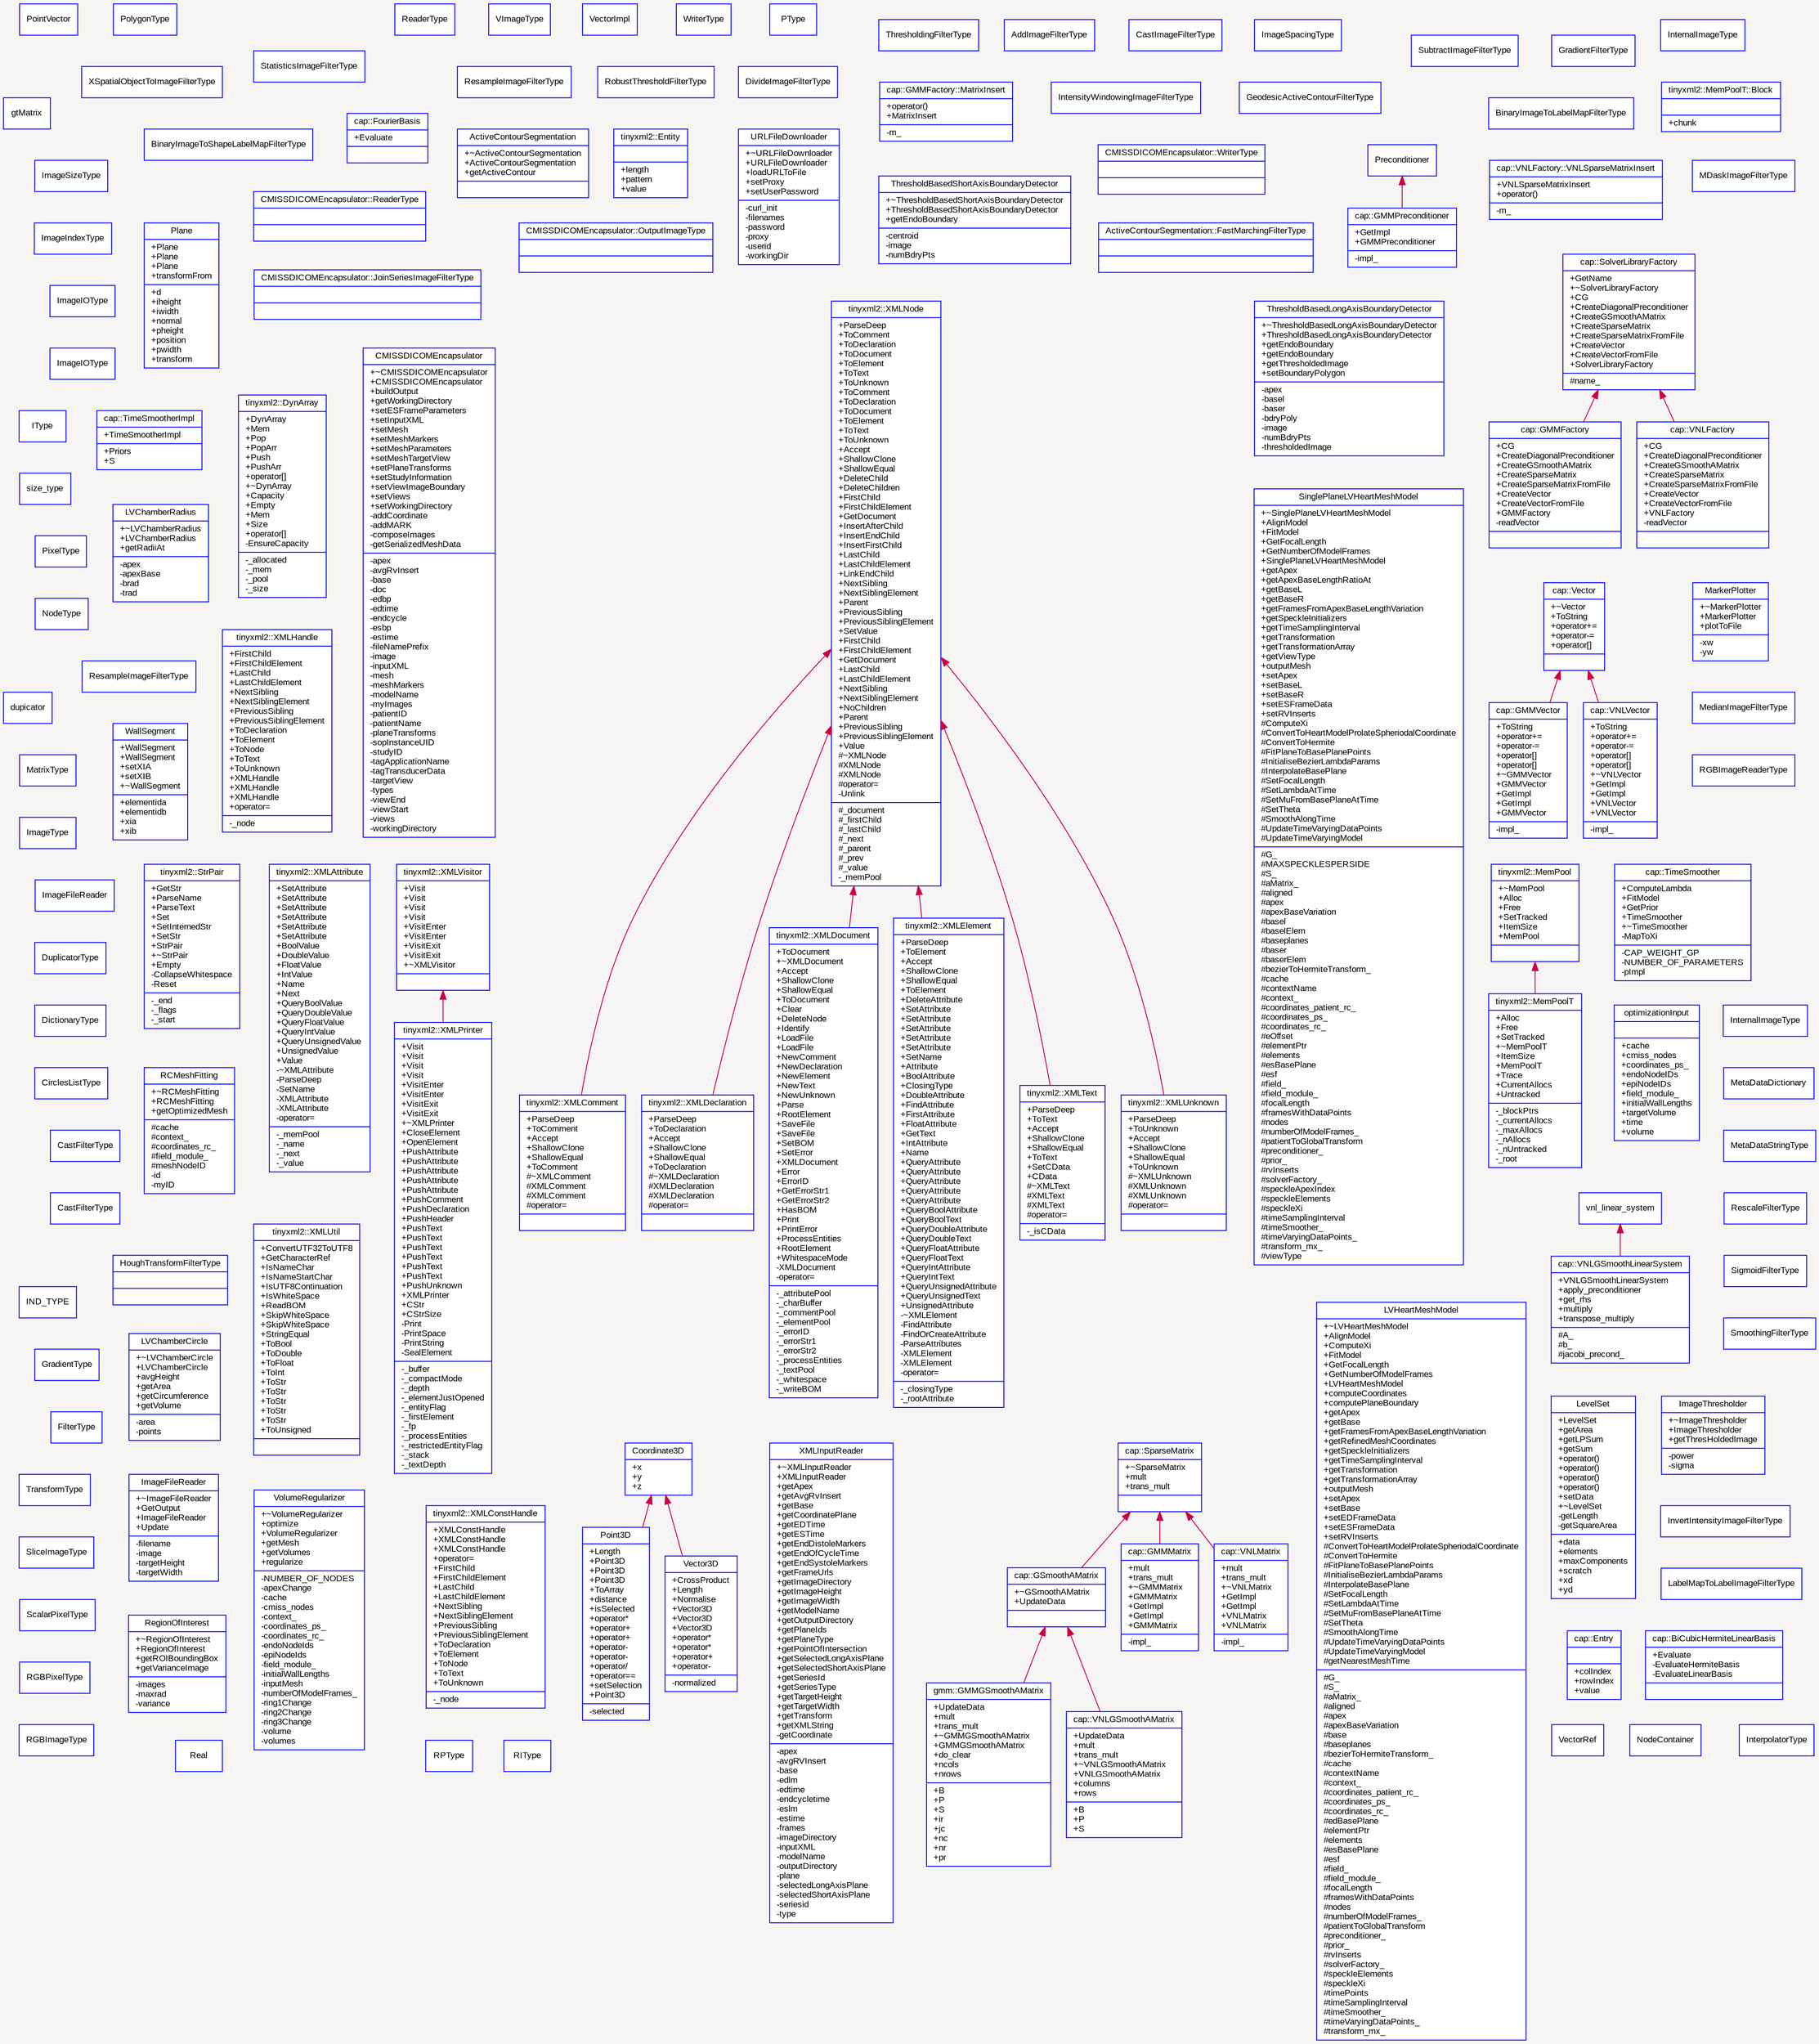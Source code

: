 digraph "" {
  graph [packmode="graph", bgcolor="#F7F5F3", fontname="Arial", fontsize="10", rankdir="BT", concentrate="true", label=""];
  node [shape="polygon", fontcolor="black", style="filled", fontname="Arial", fontsize="10", color="blue", label="", fillcolor="white", sides="4"];
  edge [fontname="Arial", fontsize="10", color="#CC0044", label=""];
  graph [bgcolor="#F7F5F3"];
  __N1 [shape="record", label="{ActiveContourSegmentation|+~ActiveContourSegmentation\l+ActiveContourSegmentation\l+getActiveContour\l|}"];
  __N2 [shape="record", label="AddImageFilterType"];
  __N3 [shape="record", label="{cap::BiCubicHermiteLinearBasis|+Evaluate\l-EvaluateHermiteBasis\l-EvaluateLinearBasis\l|}"];
  __N4 [shape="record", label="BinaryImageToLabelMapFilterType"];
  __N5 [shape="record", label="BinaryImageToShapeLabelMapFilterType"];
  __N6 [shape="record", label="{tinyxml2::MemPoolT::Block||+chunk\l}"];
  __N7 [shape="record", label="{CMISSDICOMEncapsulator|+~CMISSDICOMEncapsulator\l+CMISSDICOMEncapsulator\l+buildOutput\l+getWorkingDirectory\l+setESFrameParameters\l+setInputXML\l+setMesh\l+setMeshMarkers\l+setMeshParameters\l+setMeshTargetView\l+setPlaneTransforms\l+setStudyInformation\l+setViewImageBoundary\l+setViews\l+setWorkingDirectory\l-addCoordinate\l-addMARK\l-composeImages\l-getSerializedMeshData\l|-apex\l-avgRvInsert\l-base\l-doc\l-edbp\l-edtime\l-endcycle\l-esbp\l-estime\l-fileNamePrefix\l-image\l-inputXML\l-mesh\l-meshMarkers\l-modelName\l-myImages\l-patientID\l-patientName\l-planeTransforms\l-sopInstanceUID\l-studyID\l-tagApplicationName\l-tagTransducerData\l-targetView\l-types\l-viewEnd\l-viewStart\l-views\l-workingDirectory\l}"];
  __N8 [shape="record", label="CastFilterType"];
  __N9 [shape="record", label="CastFilterType"];
  __N10 [shape="record", label="CastImageFilterType"];
  __N11 [shape="record", label="CirclesListType"];
  __N12 [shape="record", label="{Coordinate3D|+operator<\l+operator==\l+operator>\l#Coordinate3D\l#Coordinate3D\l|+x\l+y\l+z\l}"];
  __N13 [shape="record", label="{Point3D|+Length\l+Point3D\l+Point3D\l+Point3D\l+ToArray\l+distance\l+isSelected\l+operator*\l+operator+\l+operator+\l+operator-\l+operator-\l+operator/\l+operator==\l+setSelection\l+Point3D\l|-selected\l}"];
  __N14 [shape="record", label="{Vector3D|+CrossProduct\l+Length\l+Normalise\l+Vector3D\l+Vector3D\l+Vector3D\l+operator*\l+operator*\l+operator+\l+operator-\l|-normalized\l}"];
  __N15 [shape="record", label="DictionaryType"];
  __N16 [shape="record", label="DivideImageFilterType"];
  __N17 [shape="record", label="DuplicatorType"];
  __N18 [shape="record", label="{tinyxml2::DynArray|+DynArray\l+Mem\l+Pop\l+PopArr\l+Push\l+PushArr\l+operator[]\l+~DynArray\l+Capacity\l+Empty\l+Mem\l+Size\l+operator[]\l-EnsureCapacity\l|-_allocated\l-_mem\l-_pool\l-_size\l}"];
  __N19 [shape="record", label="{tinyxml2::Entity||+length\l+pattern\l+value\l}"];
  __N20 [shape="record", label="{cap::Entry||+colIndex\l+rowIndex\l+value\l}"];
  __N21 [shape="record", label="{ActiveContourSegmentation::FastMarchingFilterType||}"];
  __N22 [shape="record", label="FilterType"];
  __N23 [shape="record", label="{cap::FourierBasis|+Evaluate\l|}"];
  __N24 [shape="record", label="{cap::GMMFactory|+CG\l+CreateDiagonalPreconditioner\l+CreateGSmoothAMatrix\l+CreateSparseMatrix\l+CreateSparseMatrixFromFile\l+CreateVector\l+CreateVectorFromFile\l+GMMFactory\l-readVector\l|}"];
  __N25 [shape="record", label="{cap::SolverLibraryFactory|+GetName\l+~SolverLibraryFactory\l+CG\l+CreateDiagonalPreconditioner\l+CreateGSmoothAMatrix\l+CreateSparseMatrix\l+CreateSparseMatrixFromFile\l+CreateVector\l+CreateVectorFromFile\l+SolverLibraryFactory\l|#name_\l}"];
  __N26 [shape="record", label="{gmm::GMMGSmoothAMatrix|+UpdateData\l+mult\l+trans_mult\l+~GMMGSmoothAMatrix\l+GMMGSmoothAMatrix\l+do_clear\l+ncols\l+nrows\l|+B\l+P\l+S\l+ir\l+jc\l+nc\l+nr\l+pr\l}"];
  __N27 [shape="record", label="{cap::GSmoothAMatrix|+~GSmoothAMatrix\l+UpdateData\l|}"];
  __N28 [shape="record", label="{cap::SparseMatrix|+~SparseMatrix\l+mult\l+trans_mult\l|}"];
  __N29 [shape="record", label="{cap::GMMMatrix|+mult\l+trans_mult\l+~GMMMatrix\l+GMMMatrix\l+GetImpl\l+GetImpl\l+GMMMatrix\l|-impl_\l}"];
  __N30 [shape="record", label="{cap::GMMPreconditioner|+GetImpl\l+GMMPreconditioner\l|-impl_\l}"];
  __N31 [shape="record", label="Preconditioner"];
  __N32 [shape="record", label="{cap::GMMVector|+ToString\l+operator+=\l+operator-=\l+operator[]\l+operator[]\l+~GMMVector\l+GMMVector\l+GetImpl\l+GetImpl\l+GMMVector\l|-impl_\l}"];
  __N33 [shape="record", label="{cap::Vector|+~Vector\l+ToString\l+operator+=\l+operator-=\l+operator[]\l|}"];
  __N34 [shape="record", label="GeodesicActiveContourFilterType"];
  __N35 [shape="record", label="GradientFilterType"];
  __N36 [shape="record", label="GradientType"];
  __N37 [shape="record", label="{HoughTransformFilterType||}"];
  __N38 [shape="record", label="IND_TYPE"];
  __N39 [shape="record", label="IType"];
  __N40 [shape="record", label="{ImageFileReader|+~ImageFileReader\l+GetOutput\l+ImageFileReader\l+Update\l|-filename\l-image\l-targetHeight\l-targetWidth\l}"];
  __N41 [shape="record", label="ImageFileReader"];
  __N42 [shape="record", label="ImageIOType"];
  __N43 [shape="record", label="ImageIOType"];
  __N44 [shape="record", label="ImageIndexType"];
  __N45 [shape="record", label="ImageSizeType"];
  __N46 [shape="record", label="ImageSpacingType"];
  __N47 [shape="record", label="{ImageThresholder|+~ImageThresholder\l+ImageThresholder\l+getThresHoldedImage\l|-power\l-sigma\l}"];
  __N48 [shape="record", label="ImageType"];
  __N49 [shape="record", label="IntensityWindowingImageFilterType"];
  __N50 [shape="record", label="InternalImageType"];
  __N51 [shape="record", label="InternalImageType"];
  __N52 [shape="record", label="InterpolatorType"];
  __N53 [shape="record", label="InvertIntensityImageFilterType"];
  __N54 [shape="record", label="{CMISSDICOMEncapsulator::JoinSeriesImageFilterType||}"];
  __N55 [shape="record", label="{LVChamberCircle|+~LVChamberCircle\l+LVChamberCircle\l+avgHeight\l+getArea\l+getCircumference\l+getVolume\l|-area\l-points\l}"];
  __N56 [shape="record", label="{LVChamberRadius|+~LVChamberRadius\l+LVChamberRadius\l+getRadiiAt\l|-apex\l-apexBase\l-brad\l-trad\l}"];
  __N57 [shape="record", label="{LVHeartMeshModel|+~LVHeartMeshModel\l+AlignModel\l+ComputeXi\l+FitModel\l+GetFocalLength\l+GetNumberOfModelFrames\l+LVHeartMeshModel\l+computeCoordinates\l+computePlaneBoundary\l+getApex\l+getBase\l+getFramesFromApexBaseLengthVariation\l+getRefinedMeshCoordinates\l+getSpeckleInitializers\l+getTimeSamplingInterval\l+getTransformation\l+getTransformationArray\l+outputMesh\l+setApex\l+setBase\l+setEDFrameData\l+setESFrameData\l+setRVInserts\l#ConvertToHeartModelProlateSpheriodalCoordinate\l#ConvertToHermite\l#FitPlaneToBasePlanePoints\l#InitialiseBezierLambdaParams\l#InterpolateBasePlane\l#SetFocalLength\l#SetLambdaAtTime\l#SetMuFromBasePlaneAtTime\l#SetTheta\l#SmoothAlongTime\l#UpdateTimeVaryingDataPoints\l#UpdateTimeVaryingModel\l#getNearestMeshTime\l|#G_\l#S_\l#aMatrix_\l#aligned\l#apex\l#apexBaseVariation\l#base\l#baseplanes\l#bezierToHermiteTransform_\l#cache\l#contextName\l#context_\l#coordinates_patient_rc_\l#coordinates_ps_\l#coordinates_rc_\l#edBasePlane\l#elementPtr\l#elements\l#esBasePlane\l#esf\l#field_\l#field_module_\l#focalLength\l#framesWithDataPoints\l#nodes\l#numberOfModelFrames_\l#patientToGlobalTransform\l#preconditioner_\l#prior_\l#rvInserts\l#solverFactory_\l#speckleElements\l#speckleXi\l#timePoints\l#timeSamplingInterval\l#timeSmoother_\l#timeVaryingDataPoints_\l#transform_mx_\l}"];
  __N58 [shape="record", label="LabelMapToLabelImageFilterType"];
  __N59 [shape="record", label="{LevelSet|+LevelSet\l+getArea\l+getLPSum\l+getSum\l+operator()\l+operator()\l+operator()\l+operator()\l+setData\l+~LevelSet\l-getLength\l-getSquareArea\l|+data\l+elements\l+maxComponents\l+scratch\l+xd\l+yd\l}"];
  __N60 [shape="record", label="MDaskImageFilterType"];
  __N61 [shape="record", label="{MarkerPlotter|+~MarkerPlotter\l+MarkerPlotter\l+plotToFile\l|-xw\l-yw\l}"];
  __N62 [shape="record", label="{cap::GMMFactory::MatrixInsert|+operator()\l+MatrixInsert\l|-m_\l}"];
  __N63 [shape="record", label="MatrixType"];
  __N64 [shape="record", label="MedianImageFilterType"];
  __N65 [shape="record", label="{tinyxml2::MemPool|+~MemPool\l+Alloc\l+Free\l+SetTracked\l+ItemSize\l+MemPool\l|}"];
  __N66 [shape="record", label="{tinyxml2::MemPoolT|+Alloc\l+Free\l+SetTracked\l+~MemPoolT\l+ItemSize\l+MemPoolT\l+Trace\l+CurrentAllocs\l+Untracked\l|-_blockPtrs\l-_currentAllocs\l-_maxAllocs\l-_nAllocs\l-_nUntracked\l-_root\l}"];
  __N67 [shape="record", label="MetaDataDictionary"];
  __N68 [shape="record", label="MetaDataStringType"];
  __N69 [shape="record", label="NodeContainer"];
  __N70 [shape="record", label="NodeType"];
  __N71 [shape="record", label="{CMISSDICOMEncapsulator::OutputImageType||}"];
  __N72 [shape="record", label="PType"];
  __N73 [shape="record", label="PixelType"];
  __N74 [shape="record", label="{Plane|+Plane\l+Plane\l+Plane\l+transformFrom\l|+d\l+iheight\l+iwidth\l+normal\l+pheight\l+position\l+pwidth\l+transform\l}"];
  __N75 [shape="record", label="PointVector"];
  __N76 [shape="record", label="PolygonType"];
  __N77 [shape="record", label="{RCMeshFitting|+~RCMeshFitting\l+RCMeshFitting\l+getOptimizedMesh\l|#cache\l#context_\l#coordinates_rc_\l#field_module_\l#meshNodeID\l-id\l-myID\l}"];
  __N78 [shape="record", label="RGBImageReaderType"];
  __N79 [shape="record", label="RGBImageType"];
  __N80 [shape="record", label="RGBPixelType"];
  __N81 [shape="record", label="RIType"];
  __N82 [shape="record", label="RPType"];
  __N83 [shape="record", label="ReaderType"];
  __N84 [shape="record", label="{CMISSDICOMEncapsulator::ReaderType||}"];
  __N85 [shape="record", label="Real"];
  __N86 [shape="record", label="{RegionOfInterest|+~RegionOfInterest\l+RegionOfInterest\l+getROIBoundingBox\l+getVarianceImage\l|-images\l-maxrad\l-variance\l}"];
  __N87 [shape="record", label="ResampleImageFilterType"];
  __N88 [shape="record", label="ResampleImageFilterType"];
  __N89 [shape="record", label="RescaleFilterType"];
  __N90 [shape="record", label="RobustThresholdFilterType"];
  __N91 [shape="record", label="ScalarPixelType"];
  __N92 [shape="record", label="SigmoidFilterType"];
  __N93 [shape="record", label="{SinglePlaneLVHeartMeshModel|+~SinglePlaneLVHeartMeshModel\l+AlignModel\l+FitModel\l+GetFocalLength\l+GetNumberOfModelFrames\l+SinglePlaneLVHeartMeshModel\l+getApex\l+getApexBaseLengthRatioAt\l+getBaseL\l+getBaseR\l+getFramesFromApexBaseLengthVariation\l+getSpeckleInitializers\l+getTimeSamplingInterval\l+getTransformation\l+getTransformationArray\l+getViewType\l+outputMesh\l+setApex\l+setBaseL\l+setBaseR\l+setESFrameData\l+setRVInserts\l#ComputeXi\l#ConvertToHeartModelProlateSpheriodalCoordinate\l#ConvertToHermite\l#FitPlaneToBasePlanePoints\l#InitialiseBezierLambdaParams\l#InterpolateBasePlane\l#SetFocalLength\l#SetLambdaAtTime\l#SetMuFromBasePlaneAtTime\l#SetTheta\l#SmoothAlongTime\l#UpdateTimeVaryingDataPoints\l#UpdateTimeVaryingModel\l|#G_\l#MAXSPECKLESPERSIDE\l#S_\l#aMatrix_\l#aligned\l#apex\l#apexBaseVariation\l#basel\l#baselElem\l#baseplanes\l#baser\l#baserElem\l#bezierToHermiteTransform_\l#cache\l#contextName\l#context_\l#coordinates_patient_rc_\l#coordinates_ps_\l#coordinates_rc_\l#eOffset\l#elementPtr\l#elements\l#esBasePlane\l#esf\l#field_\l#field_module_\l#focalLength\l#framesWithDataPoints\l#nodes\l#numberOfModelFrames_\l#patientToGlobalTransform\l#preconditioner_\l#prior_\l#rvInserts\l#solverFactory_\l#speckleApexIndex\l#speckleElements\l#speckleXi\l#timeSamplingInterval\l#timeSmoother_\l#timeVaryingDataPoints_\l#transform_mx_\l#viewType\l}"];
  __N94 [shape="record", label="SliceImageType"];
  __N95 [shape="record", label="SmoothingFilterType"];
  __N96 [shape="record", label="StatisticsImageFilterType"];
  __N97 [shape="record", label="{tinyxml2::StrPair|+GetStr\l+ParseName\l+ParseText\l+Set\l+SetInternedStr\l+SetStr\l+StrPair\l+~StrPair\l+Empty\l-CollapseWhitespace\l-Reset\l|-_end\l-_flags\l-_start\l}"];
  __N98 [shape="record", label="SubtractImageFilterType"];
  __N99 [shape="record", label="{ThresholdBasedLongAxisBoundaryDetector|+~ThresholdBasedLongAxisBoundaryDetector\l+ThresholdBasedLongAxisBoundaryDetector\l+getEndoBoundary\l+getEndoBoundary\l+getThresholdedImage\l+setBoundaryPolygon\l|-apex\l-basel\l-baser\l-bdryPoly\l-image\l-numBdryPts\l-thresholdedImage\l}"];
  __N100 [shape="record", label="{ThresholdBasedShortAxisBoundaryDetector|+~ThresholdBasedShortAxisBoundaryDetector\l+ThresholdBasedShortAxisBoundaryDetector\l+getEndoBoundary\l|-centroid\l-image\l-numBdryPts\l}"];
  __N101 [shape="record", label="ThresholdingFilterType"];
  __N102 [shape="record", label="{cap::TimeSmoother|+ComputeLambda\l+FitModel\l+GetPrior\l+TimeSmoother\l+~TimeSmoother\l-MapToXi\l|-CAP_WEIGHT_GP\l-NUMBER_OF_PARAMETERS\l-pImpl\l}"];
  __N103 [shape="record", label="{cap::TimeSmootherImpl|+TimeSmootherImpl\l|+Priors\l+S\l}"];
  __N104 [shape="record", label="TransformType"];
  __N105 [shape="record", label="{URLFileDownloader|+~URLFileDownloader\l+URLFileDownloader\l+loadURLToFile\l+setProxy\l+setUserPassword\l|-curl_init\l-filenames\l-password\l-proxy\l-userid\l-workingDir\l}"];
  __N106 [shape="record", label="VImageType"];
  __N107 [shape="record", label="{cap::VNLFactory|+CG\l+CreateDiagonalPreconditioner\l+CreateGSmoothAMatrix\l+CreateSparseMatrix\l+CreateSparseMatrixFromFile\l+CreateVector\l+CreateVectorFromFile\l+VNLFactory\l-readVector\l|}"];
  __N108 [shape="record", label="{cap::VNLGSmoothAMatrix|+UpdateData\l+mult\l+trans_mult\l+~VNLGSmoothAMatrix\l+VNLGSmoothAMatrix\l+columns\l+rows\l|+B\l+P\l+S\l}"];
  __N109 [shape="record", label="{cap::VNLGSmoothLinearSystem|+VNLGSmoothLinearSystem\l+apply_preconditioner\l+get_rhs\l+multiply\l+transpose_multiply\l|#A_\l#b_\l#jacobi_precond_\l}"];
  __N110 [shape="record", label="vnl_linear_system"];
  __N111 [shape="record", label="{cap::VNLMatrix|+mult\l+trans_mult\l+~VNLMatrix\l+GetImpl\l+GetImpl\l+VNLMatrix\l+VNLMatrix\l|-impl_\l}"];
  __N112 [shape="record", label="{cap::VNLFactory::VNLSparseMatrixInsert|+VNLSparseMatrixInsert\l+operator()\l|-m_\l}"];
  __N113 [shape="record", label="{cap::VNLVector|+ToString\l+operator+=\l+operator-=\l+operator[]\l+operator[]\l+~VNLVector\l+GetImpl\l+GetImpl\l+VNLVector\l+VNLVector\l|-impl_\l}"];
  __N114 [shape="record", label="VectorImpl"];
  __N115 [shape="record", label="VectorRef"];
  __N116 [shape="record", label="{VolumeRegularizer|+~VolumeRegularizer\l+optimize\l+VolumeRegularizer\l+getMesh\l+getVolumes\l+regularize\l|-NUMBER_OF_NODES\l-apexChange\l-cache\l-cmiss_nodes\l-context_\l-coordinates_ps_\l-coordinates_rc_\l-endoNodeIds\l-epiNodeIds\l-field_module_\l-initialWallLengths\l-inputMesh\l-numberOfModelFrames_\l-ring1Change\l-ring2Change\l-ring3Change\l-volume\l-volumes\l}"];
  __N117 [shape="record", label="{WallSegment|+WallSegment\l+WallSegment\l+setXIA\l+setXIB\l+~WallSegment\l|+elementida\l+elementidb\l+xia\l+xib\l}"];
  __N118 [shape="record", label="WriterType"];
  __N119 [shape="record", label="{CMISSDICOMEncapsulator::WriterType||}"];
  __N120 [shape="record", label="{tinyxml2::XMLAttribute|+SetAttribute\l+SetAttribute\l+SetAttribute\l+SetAttribute\l+SetAttribute\l+SetAttribute\l+BoolValue\l+DoubleValue\l+FloatValue\l+IntValue\l+Name\l+Next\l+QueryBoolValue\l+QueryDoubleValue\l+QueryFloatValue\l+QueryIntValue\l+QueryUnsignedValue\l+UnsignedValue\l+Value\l-~XMLAttribute\l-ParseDeep\l-SetName\l-XMLAttribute\l-XMLAttribute\l-operator=\l|-_memPool\l-_name\l-_next\l-_value\l}"];
  __N121 [shape="record", label="{tinyxml2::XMLComment|+ParseDeep\l+ToComment\l+Accept\l+ShallowClone\l+ShallowEqual\l+ToComment\l#~XMLComment\l#XMLComment\l#XMLComment\l#operator=\l|}"];
  __N122 [shape="record", label="{tinyxml2::XMLNode|+ParseDeep\l+ToComment\l+ToDeclaration\l+ToDocument\l+ToElement\l+ToText\l+ToUnknown\l+ToComment\l+ToDeclaration\l+ToDocument\l+ToElement\l+ToText\l+ToUnknown\l+Accept\l+ShallowClone\l+ShallowEqual\l+DeleteChild\l+DeleteChildren\l+FirstChild\l+FirstChildElement\l+GetDocument\l+InsertAfterChild\l+InsertEndChild\l+InsertFirstChild\l+LastChild\l+LastChildElement\l+LinkEndChild\l+NextSibling\l+NextSiblingElement\l+Parent\l+PreviousSibling\l+PreviousSiblingElement\l+SetValue\l+FirstChild\l+FirstChildElement\l+GetDocument\l+LastChild\l+LastChildElement\l+NextSibling\l+NextSiblingElement\l+NoChildren\l+Parent\l+PreviousSibling\l+PreviousSiblingElement\l+Value\l#~XMLNode\l#XMLNode\l#XMLNode\l#operator=\l-Unlink\l|#_document\l#_firstChild\l#_lastChild\l#_next\l#_parent\l#_prev\l#_value\l-_memPool\l}"];
  __N123 [shape="record", label="{tinyxml2::XMLConstHandle|+XMLConstHandle\l+XMLConstHandle\l+XMLConstHandle\l+operator=\l+FirstChild\l+FirstChildElement\l+LastChild\l+LastChildElement\l+NextSibling\l+NextSiblingElement\l+PreviousSibling\l+PreviousSiblingElement\l+ToDeclaration\l+ToElement\l+ToNode\l+ToText\l+ToUnknown\l|-_node\l}"];
  __N124 [shape="record", label="{tinyxml2::XMLDeclaration|+ParseDeep\l+ToDeclaration\l+Accept\l+ShallowClone\l+ShallowEqual\l+ToDeclaration\l#~XMLDeclaration\l#XMLDeclaration\l#XMLDeclaration\l#operator=\l|}"];
  __N125 [shape="record", label="{tinyxml2::XMLDocument|+ToDocument\l+~XMLDocument\l+Accept\l+ShallowClone\l+ShallowEqual\l+ToDocument\l+Clear\l+DeleteNode\l+Identify\l+LoadFile\l+LoadFile\l+NewComment\l+NewDeclaration\l+NewElement\l+NewText\l+NewUnknown\l+Parse\l+RootElement\l+SaveFile\l+SaveFile\l+SetBOM\l+SetError\l+XMLDocument\l+Error\l+ErrorID\l+GetErrorStr1\l+GetErrorStr2\l+HasBOM\l+Print\l+PrintError\l+ProcessEntities\l+RootElement\l+WhitespaceMode\l-XMLDocument\l-operator=\l|-_attributePool\l-_charBuffer\l-_commentPool\l-_elementPool\l-_errorID\l-_errorStr1\l-_errorStr2\l-_processEntities\l-_textPool\l-_whitespace\l-_writeBOM\l}"];
  __N126 [shape="record", label="{tinyxml2::XMLElement|+ParseDeep\l+ToElement\l+Accept\l+ShallowClone\l+ShallowEqual\l+ToElement\l+DeleteAttribute\l+SetAttribute\l+SetAttribute\l+SetAttribute\l+SetAttribute\l+SetAttribute\l+SetName\l+Attribute\l+BoolAttribute\l+ClosingType\l+DoubleAttribute\l+FindAttribute\l+FirstAttribute\l+FloatAttribute\l+GetText\l+IntAttribute\l+Name\l+QueryAttribute\l+QueryAttribute\l+QueryAttribute\l+QueryAttribute\l+QueryAttribute\l+QueryBoolAttribute\l+QueryBoolText\l+QueryDoubleAttribute\l+QueryDoubleText\l+QueryFloatAttribute\l+QueryFloatText\l+QueryIntAttribute\l+QueryIntText\l+QueryUnsignedAttribute\l+QueryUnsignedText\l+UnsignedAttribute\l-~XMLElement\l-FindAttribute\l-FindOrCreateAttribute\l-ParseAttributes\l-XMLElement\l-XMLElement\l-operator=\l|-_closingType\l-_rootAttribute\l}"];
  __N127 [shape="record", label="{tinyxml2::XMLHandle|+FirstChild\l+FirstChildElement\l+LastChild\l+LastChildElement\l+NextSibling\l+NextSiblingElement\l+PreviousSibling\l+PreviousSiblingElement\l+ToDeclaration\l+ToElement\l+ToNode\l+ToText\l+ToUnknown\l+XMLHandle\l+XMLHandle\l+XMLHandle\l+operator=\l|-_node\l}"];
  __N128 [shape="record", label="{XMLInputReader|+~XMLInputReader\l+XMLInputReader\l+getApex\l+getAvgRvInsert\l+getBase\l+getCoordinatePlane\l+getEDTime\l+getESTime\l+getEndDistoleMarkers\l+getEndOfCycleTime\l+getEndSystoleMarkers\l+getFrameUrls\l+getImageDirectory\l+getImageHeight\l+getImageWidth\l+getModelName\l+getOutputDirectory\l+getPlaneIds\l+getPlaneType\l+getPointOfIntersection\l+getSelectedLongAxisPlane\l+getSelectedShortAxisPlane\l+getSeriesId\l+getSeriesType\l+getTargetHeight\l+getTargetWidth\l+getTransform\l+getXMLString\l-getCoordinate\l|-apex\l-avgRVInsert\l-base\l-edlm\l-edtime\l-endcycletime\l-eslm\l-estime\l-frames\l-imageDirectory\l-inputXML\l-modelName\l-outputDirectory\l-plane\l-selectedLongAxisPlane\l-selectedShortAxisPlane\l-seriesid\l-type\l}"];
  __N129 [shape="record", label="{tinyxml2::XMLPrinter|+Visit\l+Visit\l+Visit\l+Visit\l+VisitEnter\l+VisitEnter\l+VisitExit\l+VisitExit\l+~XMLPrinter\l+CloseElement\l+OpenElement\l+PushAttribute\l+PushAttribute\l+PushAttribute\l+PushAttribute\l+PushAttribute\l+PushComment\l+PushDeclaration\l+PushHeader\l+PushText\l+PushText\l+PushText\l+PushText\l+PushText\l+PushText\l+PushUnknown\l+XMLPrinter\l+CStr\l+CStrSize\l-Print\l-PrintSpace\l-PrintString\l-SealElement\l|-_buffer\l-_compactMode\l-_depth\l-_elementJustOpened\l-_entityFlag\l-_firstElement\l-_fp\l-_processEntities\l-_restrictedEntityFlag\l-_stack\l-_textDepth\l}"];
  __N130 [shape="record", label="{tinyxml2::XMLVisitor|+Visit\l+Visit\l+Visit\l+Visit\l+VisitEnter\l+VisitEnter\l+VisitExit\l+VisitExit\l+~XMLVisitor\l|}"];
  __N131 [shape="record", label="{tinyxml2::XMLText|+ParseDeep\l+ToText\l+Accept\l+ShallowClone\l+ShallowEqual\l+ToText\l+SetCData\l+CData\l#~XMLText\l#XMLText\l#XMLText\l#operator=\l|-_isCData\l}"];
  __N132 [shape="record", label="{tinyxml2::XMLUnknown|+ParseDeep\l+ToUnknown\l+Accept\l+ShallowClone\l+ShallowEqual\l+ToUnknown\l#~XMLUnknown\l#XMLUnknown\l#XMLUnknown\l#operator=\l|}"];
  __N133 [shape="record", label="{tinyxml2::XMLUtil|+ConvertUTF32ToUTF8\l+GetCharacterRef\l+IsNameChar\l+IsNameStartChar\l+IsUTF8Continuation\l+IsWhiteSpace\l+ReadBOM\l+SkipWhiteSpace\l+SkipWhiteSpace\l+StringEqual\l+ToBool\l+ToDouble\l+ToFloat\l+ToInt\l+ToStr\l+ToStr\l+ToStr\l+ToStr\l+ToStr\l+ToUnsigned\l|}"];
  __N134 [shape="record", label="XSpatialObjectToImageFilterType"];
  __N135 [shape="record", label="dupicator"];
  __N136 [shape="record", label="gtMatrix"];
  __N137 [shape="record", label="{optimizationInput||+cache\l+cmiss_nodes\l+coordinates_ps_\l+endoNodeIDs\l+epiNodeIDs\l+field_module_\l+initialWallLengths\l+targetVolume\l+time\l+volume\l}"];
  __N138 [shape="record", label="size_type"];
  __N13 -> __N12;
  __N14 -> __N12;
  __N24 -> __N25;
  __N27 -> __N28;
  __N26 -> __N27;
  __N29 -> __N28;
  __N30 -> __N31;
  __N32 -> __N33;
  __N66 -> __N65;
  __N107 -> __N25;
  __N108 -> __N27;
  __N109 -> __N110;
  __N111 -> __N28;
  __N113 -> __N33;
  __N121 -> __N122;
  __N124 -> __N122;
  __N125 -> __N122;
  __N126 -> __N122;
  __N129 -> __N130;
  __N131 -> __N122;
  __N132 -> __N122;
}
